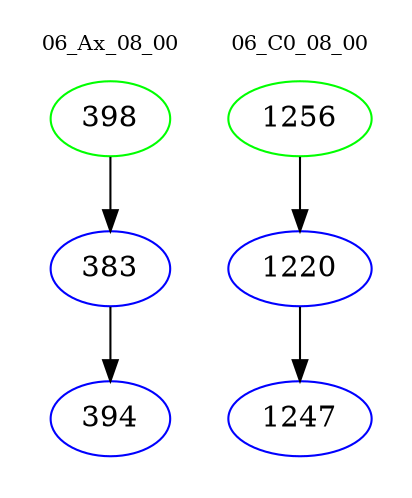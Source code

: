 digraph{
subgraph cluster_0 {
color = white
label = "06_Ax_08_00";
fontsize=10;
T0_398 [label="398", color="green"]
T0_398 -> T0_383 [color="black"]
T0_383 [label="383", color="blue"]
T0_383 -> T0_394 [color="black"]
T0_394 [label="394", color="blue"]
}
subgraph cluster_1 {
color = white
label = "06_C0_08_00";
fontsize=10;
T1_1256 [label="1256", color="green"]
T1_1256 -> T1_1220 [color="black"]
T1_1220 [label="1220", color="blue"]
T1_1220 -> T1_1247 [color="black"]
T1_1247 [label="1247", color="blue"]
}
}
